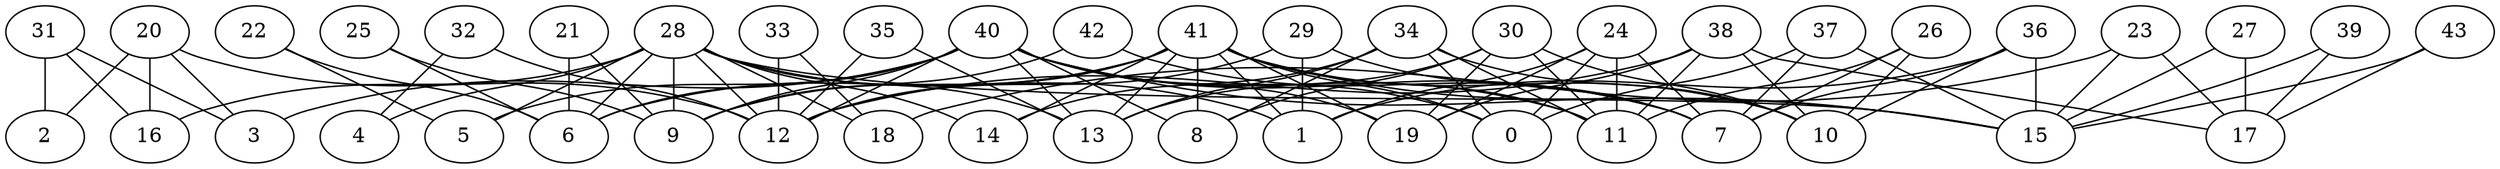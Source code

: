 /* Created by igraph @VERSION@ */
graph {
  0 [
    type=0
    name=Barr
  ];
  1 [
    type=0
    name=Block
  ];
  2 [
    type=0
    name=Chewning
  ];
  3 [
    type=0
    name=Clark
  ];
  4 [
    type=0
    name=Cushman
  ];
  5 [
    type=0
    name=Eberhard
  ];
  6 [
    type=0
    name=Freeman
  ];
  7 [
    type=0
    name=Gale
  ];
  8 [
    type=0
    name=Goodrich
  ];
  9 [
    type=0
    name=Ingersoll
  ];
  10 [
    type=0
    name=Jarvis
  ];
  11 [
    type=0
    name=Kennedy
  ];
  12 [
    type=0
    name=Livingston
  ];
  13 [
    type=0
    name=McCormick
  ];
  14 [
    type=0
    name=McDowell
  ];
  15 [
    type=0
    name=Oates
  ];
  16 [
    type=0
    name=Prince
  ];
  17 [
    type=0
    name=Rockefeller
  ];
  18 [
    type=0
    name=Swearingen
  ];
  19 [
    type=0
    name=Ward
  ];
  20 [
    type=1
    name=Amour
  ];
  21 [
    type=1
    name="Borg.Warner"
  ];
  22 [
    type=1
    name="Caterpillar.Tractor"
  ];
  23 [
    type=1
    name="Chase.Manhattan.Bank"
  ];
  24 [
    type=1
    name="Commonwealth.Edison"
  ];
  25 [
    type=1
    name="Container.Corp..of.America"
  ];
  26 [
    type=1
    name="Continental.International.Bank.and.Trust"
  ];
  27 [
    type=1
    name="Equitable.Life.Assurance"
  ];
  28 [
    type=1
    name="First.National.Bank.of.Chicago"
  ];
  29 [
    type=1
    name="Inland.Steel"
  ];
  30 [
    type=1
    name="International.Harvester"
  ];
  31 [
    type=1
    name="John.Hancock.Mutual"
  ];
  32 [
    type=1
    name="Sears.and.Roebuck"
  ];
  33 [
    type=1
    name="Standard.Oil"
  ];
  34 [
    type=1
    name=Swift
  ];
  35 [
    type=1
    name="Art.Institute.of.Chicago"
  ];
  36 [
    type=1
    name="Museum.of.Science.and.Industry"
  ];
  37 [
    type=1
    name="Northwestern.Univ."
  ];
  38 [
    type=1
    name="Univ..of.Chicago"
  ];
  39 [
    type=1
    name=Century
  ];
  40 [
    type=1
    name=Chicago
  ];
  41 [
    type=1
    name=Commercial
  ];
  42 [
    type=1
    name="Indian.Hill"
  ];
  43 [
    type=1
    name=Links
  ];

  24 -- 0;
  34 -- 0;
  37 -- 0;
  40 -- 0;
  41 -- 0;
  24 -- 1;
  28 -- 1;
  29 -- 1;
  36 -- 1;
  41 -- 1;
  20 -- 2;
  31 -- 2;
  20 -- 3;
  31 -- 3;
  40 -- 3;
  28 -- 4;
  32 -- 4;
  22 -- 5;
  28 -- 5;
  40 -- 5;
  21 -- 6;
  22 -- 6;
  25 -- 6;
  28 -- 6;
  40 -- 6;
  41 -- 6;
  24 -- 7;
  26 -- 7;
  29 -- 7;
  36 -- 7;
  37 -- 7;
  40 -- 7;
  42 -- 7;
  30 -- 8;
  34 -- 8;
  40 -- 8;
  41 -- 8;
  21 -- 9;
  25 -- 9;
  28 -- 9;
  40 -- 9;
  41 -- 9;
  42 -- 9;
  26 -- 10;
  30 -- 10;
  34 -- 10;
  36 -- 10;
  38 -- 10;
  41 -- 10;
  24 -- 11;
  26 -- 11;
  30 -- 11;
  34 -- 11;
  38 -- 11;
  40 -- 11;
  41 -- 11;
  20 -- 12;
  28 -- 12;
  29 -- 12;
  32 -- 12;
  33 -- 12;
  35 -- 12;
  38 -- 12;
  40 -- 12;
  41 -- 12;
  28 -- 13;
  30 -- 13;
  34 -- 13;
  35 -- 13;
  40 -- 13;
  41 -- 13;
  28 -- 14;
  34 -- 14;
  41 -- 14;
  23 -- 15;
  27 -- 15;
  28 -- 15;
  36 -- 15;
  37 -- 15;
  39 -- 15;
  40 -- 15;
  41 -- 15;
  43 -- 15;
  20 -- 16;
  28 -- 16;
  31 -- 16;
  23 -- 17;
  27 -- 17;
  38 -- 17;
  39 -- 17;
  43 -- 17;
  23 -- 18;
  28 -- 18;
  33 -- 18;
  24 -- 19;
  30 -- 19;
  38 -- 19;
  40 -- 19;
  41 -- 19;
}
